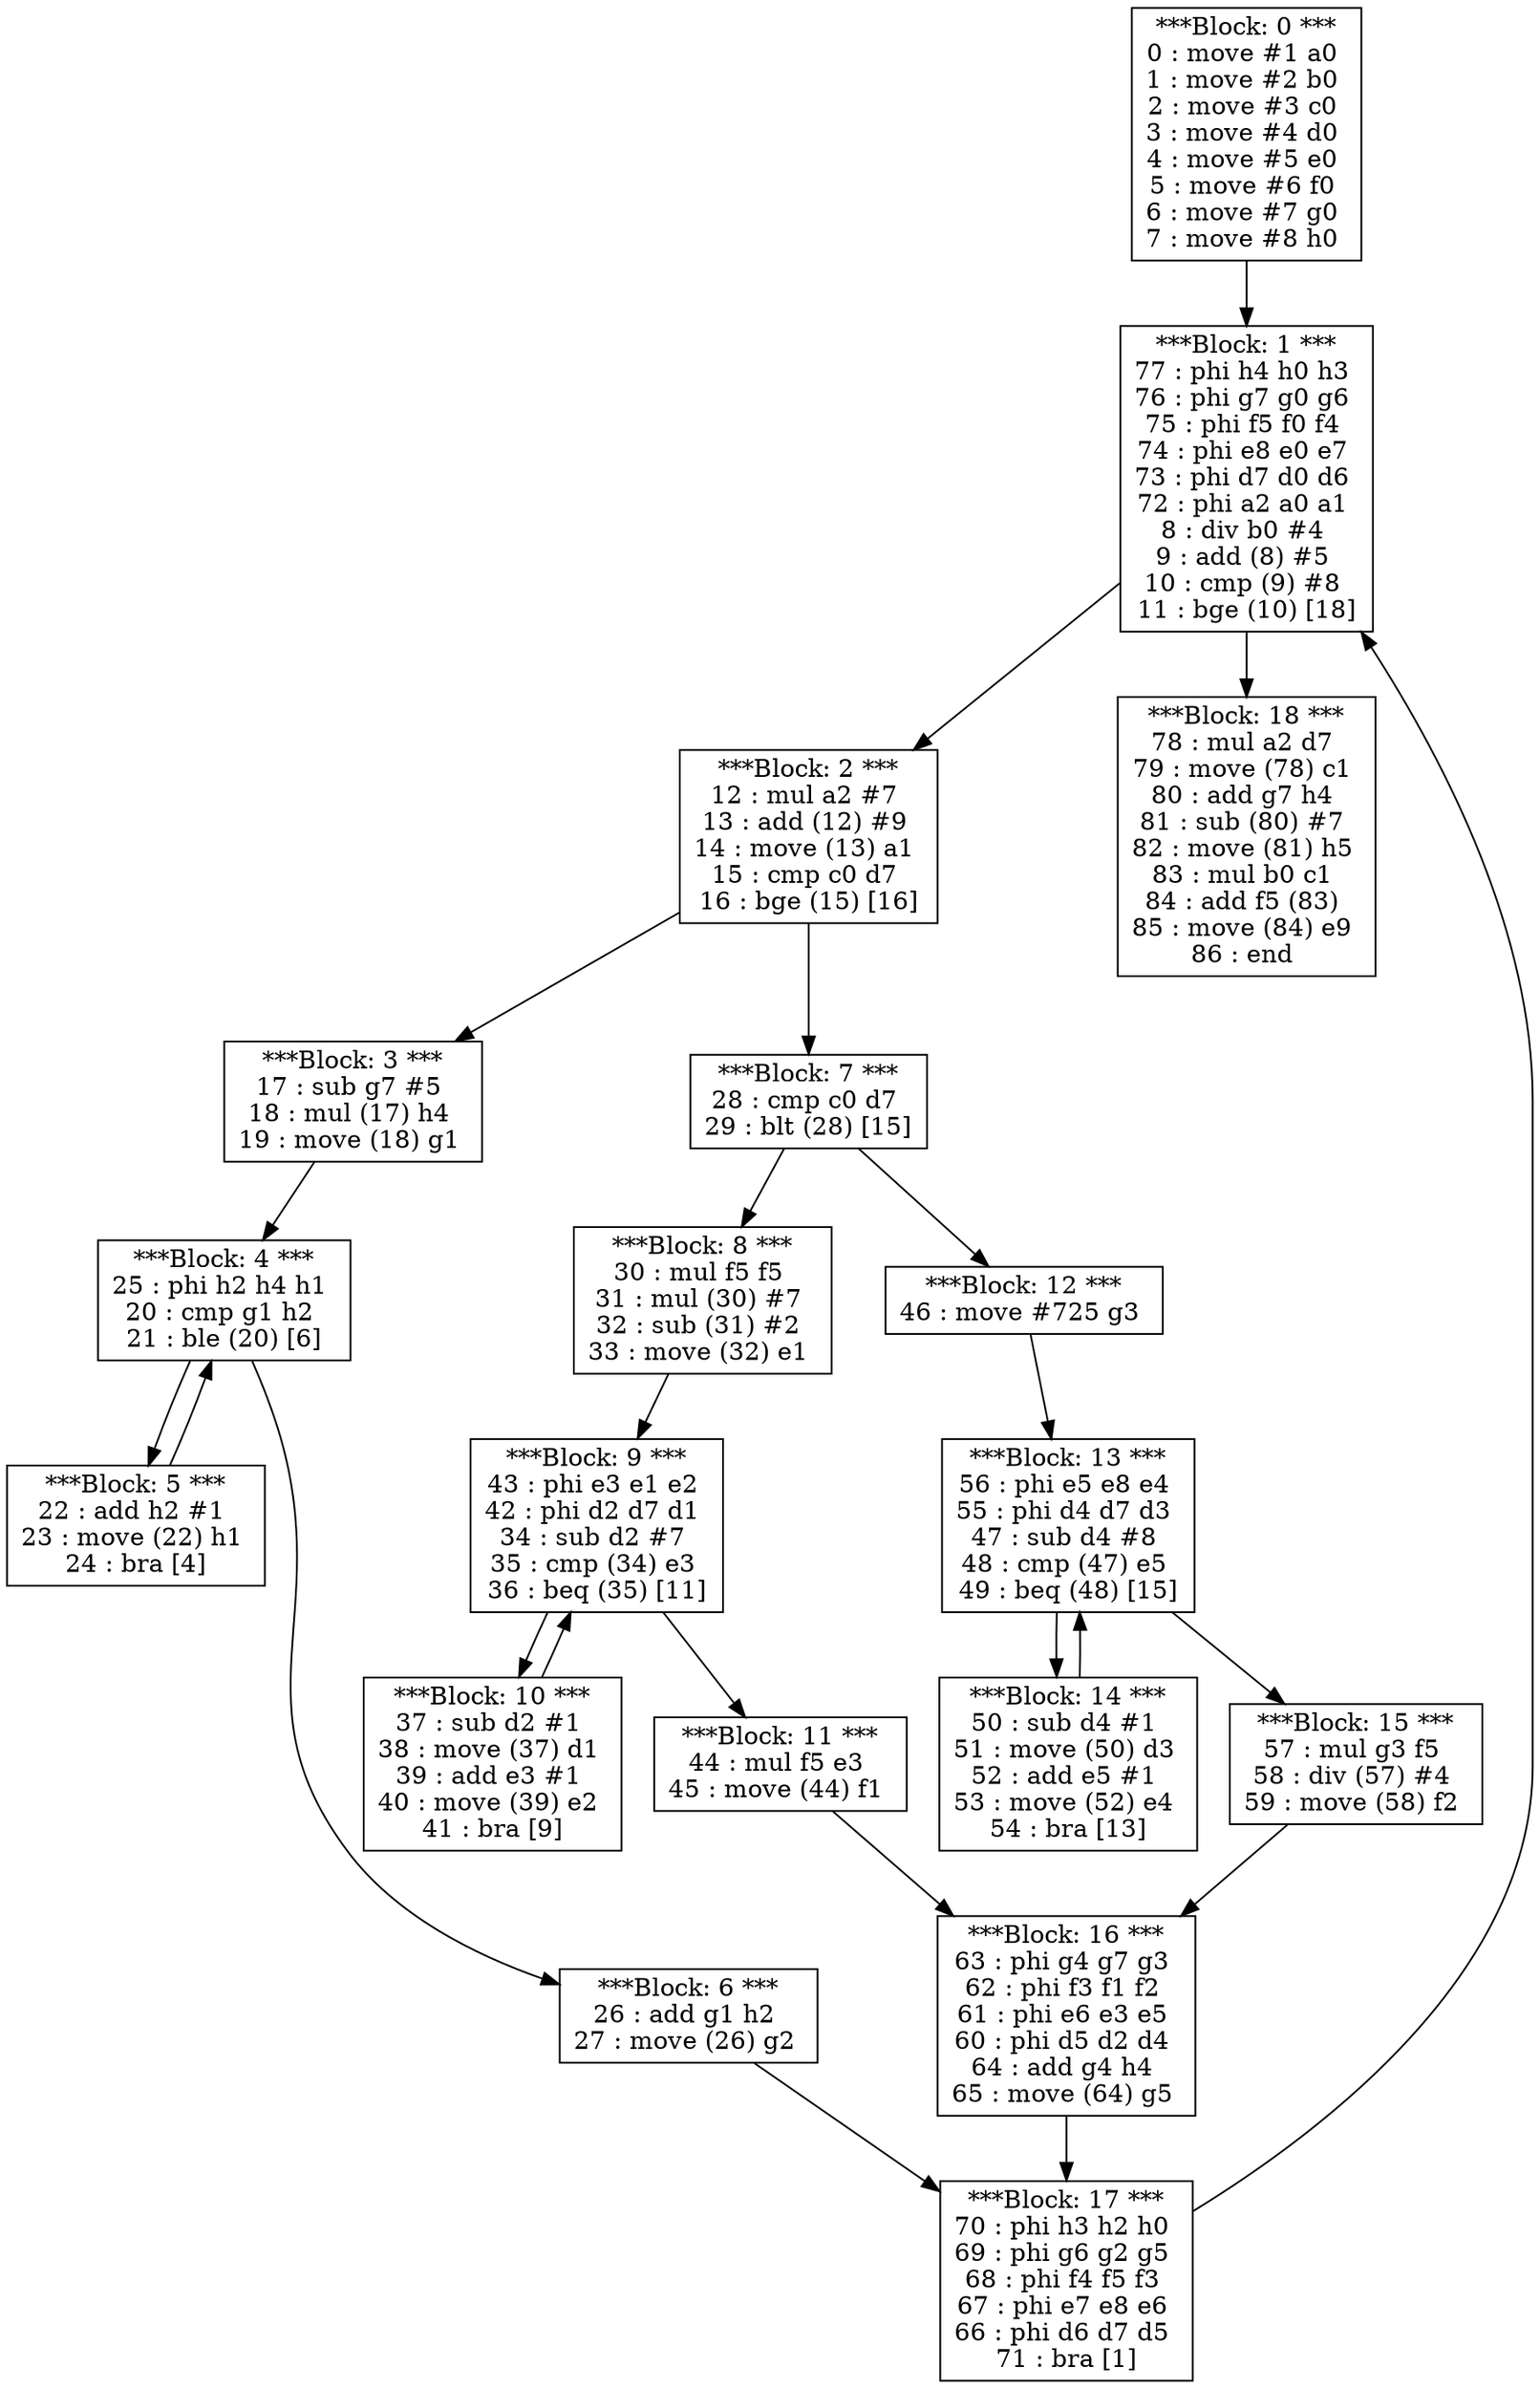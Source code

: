 digraph structs {
0 [shape=record,label="***Block: 0 ***\n0 : move #1 a0 \n1 : move #2 b0 \n2 : move #3 c0 \n3 : move #4 d0 \n4 : move #5 e0 \n5 : move #6 f0 \n6 : move #7 g0 \n7 : move #8 h0 \n"]
1 [shape=record,label="***Block: 1 ***\n77 : phi h4 h0 h3 \n76 : phi g7 g0 g6 \n75 : phi f5 f0 f4 \n74 : phi e8 e0 e7 \n73 : phi d7 d0 d6 \n72 : phi a2 a0 a1 \n8 : div b0 #4 \n9 : add (8) #5 \n10 : cmp (9) #8 \n11 : bge (10) [18]\n"]
2 [shape=record,label="***Block: 2 ***\n12 : mul a2 #7 \n13 : add (12) #9 \n14 : move (13) a1 \n15 : cmp c0 d7 \n16 : bge (15) [16]\n"]
3 [shape=record,label="***Block: 3 ***\n17 : sub g7 #5 \n18 : mul (17) h4 \n19 : move (18) g1 \n"]
4 [shape=record,label="***Block: 4 ***\n25 : phi h2 h4 h1 \n20 : cmp g1 h2 \n21 : ble (20) [6]\n"]
5 [shape=record,label="***Block: 5 ***\n22 : add h2 #1 \n23 : move (22) h1 \n24 : bra [4]\n"]
6 [shape=record,label="***Block: 6 ***\n26 : add g1 h2 \n27 : move (26) g2 \n"]
17 [shape=record,label="***Block: 17 ***\n70 : phi h3 h2 h0 \n69 : phi g6 g2 g5 \n68 : phi f4 f5 f3 \n67 : phi e7 e8 e6 \n66 : phi d6 d7 d5 \n71 : bra [1]\n"]
7 [shape=record,label="***Block: 7 ***\n28 : cmp c0 d7 \n29 : blt (28) [15]\n"]
8 [shape=record,label="***Block: 8 ***\n30 : mul f5 f5 \n31 : mul (30) #7 \n32 : sub (31) #2 \n33 : move (32) e1 \n"]
9 [shape=record,label="***Block: 9 ***\n43 : phi e3 e1 e2 \n42 : phi d2 d7 d1 \n34 : sub d2 #7 \n35 : cmp (34) e3 \n36 : beq (35) [11]\n"]
10 [shape=record,label="***Block: 10 ***\n37 : sub d2 #1 \n38 : move (37) d1 \n39 : add e3 #1 \n40 : move (39) e2 \n41 : bra [9]\n"]
11 [shape=record,label="***Block: 11 ***\n44 : mul f5 e3 \n45 : move (44) f1 \n"]
16 [shape=record,label="***Block: 16 ***\n63 : phi g4 g7 g3 \n62 : phi f3 f1 f2 \n61 : phi e6 e3 e5 \n60 : phi d5 d2 d4 \n64 : add g4 h4 \n65 : move (64) g5 \n"]
12 [shape=record,label="***Block: 12 ***\n46 : move #725 g3 \n"]
13 [shape=record,label="***Block: 13 ***\n56 : phi e5 e8 e4 \n55 : phi d4 d7 d3 \n47 : sub d4 #8 \n48 : cmp (47) e5 \n49 : beq (48) [15]\n"]
14 [shape=record,label="***Block: 14 ***\n50 : sub d4 #1 \n51 : move (50) d3 \n52 : add e5 #1 \n53 : move (52) e4 \n54 : bra [13]\n"]
15 [shape=record,label="***Block: 15 ***\n57 : mul g3 f5 \n58 : div (57) #4 \n59 : move (58) f2 \n"]
18 [shape=record,label="***Block: 18 ***\n78 : mul a2 d7 \n79 : move (78) c1 \n80 : add g7 h4 \n81 : sub (80) #7 \n82 : move (81) h5 \n83 : mul b0 c1 \n84 : add f5 (83) \n85 : move (84) e9 \n86 : end \n"]
0 -> 1;
1 -> 2;
2 -> 3;
3 -> 4;
4 -> 5;
5 -> 4;
4 -> 6;
6 -> 17;
17 -> 1;
2 -> 7;
7 -> 8;
8 -> 9;
9 -> 10;
10 -> 9;
9 -> 11;
11 -> 16;
16 -> 17;
7 -> 12;
12 -> 13;
13 -> 14;
14 -> 13;
13 -> 15;
15 -> 16;
1 -> 18;

}
